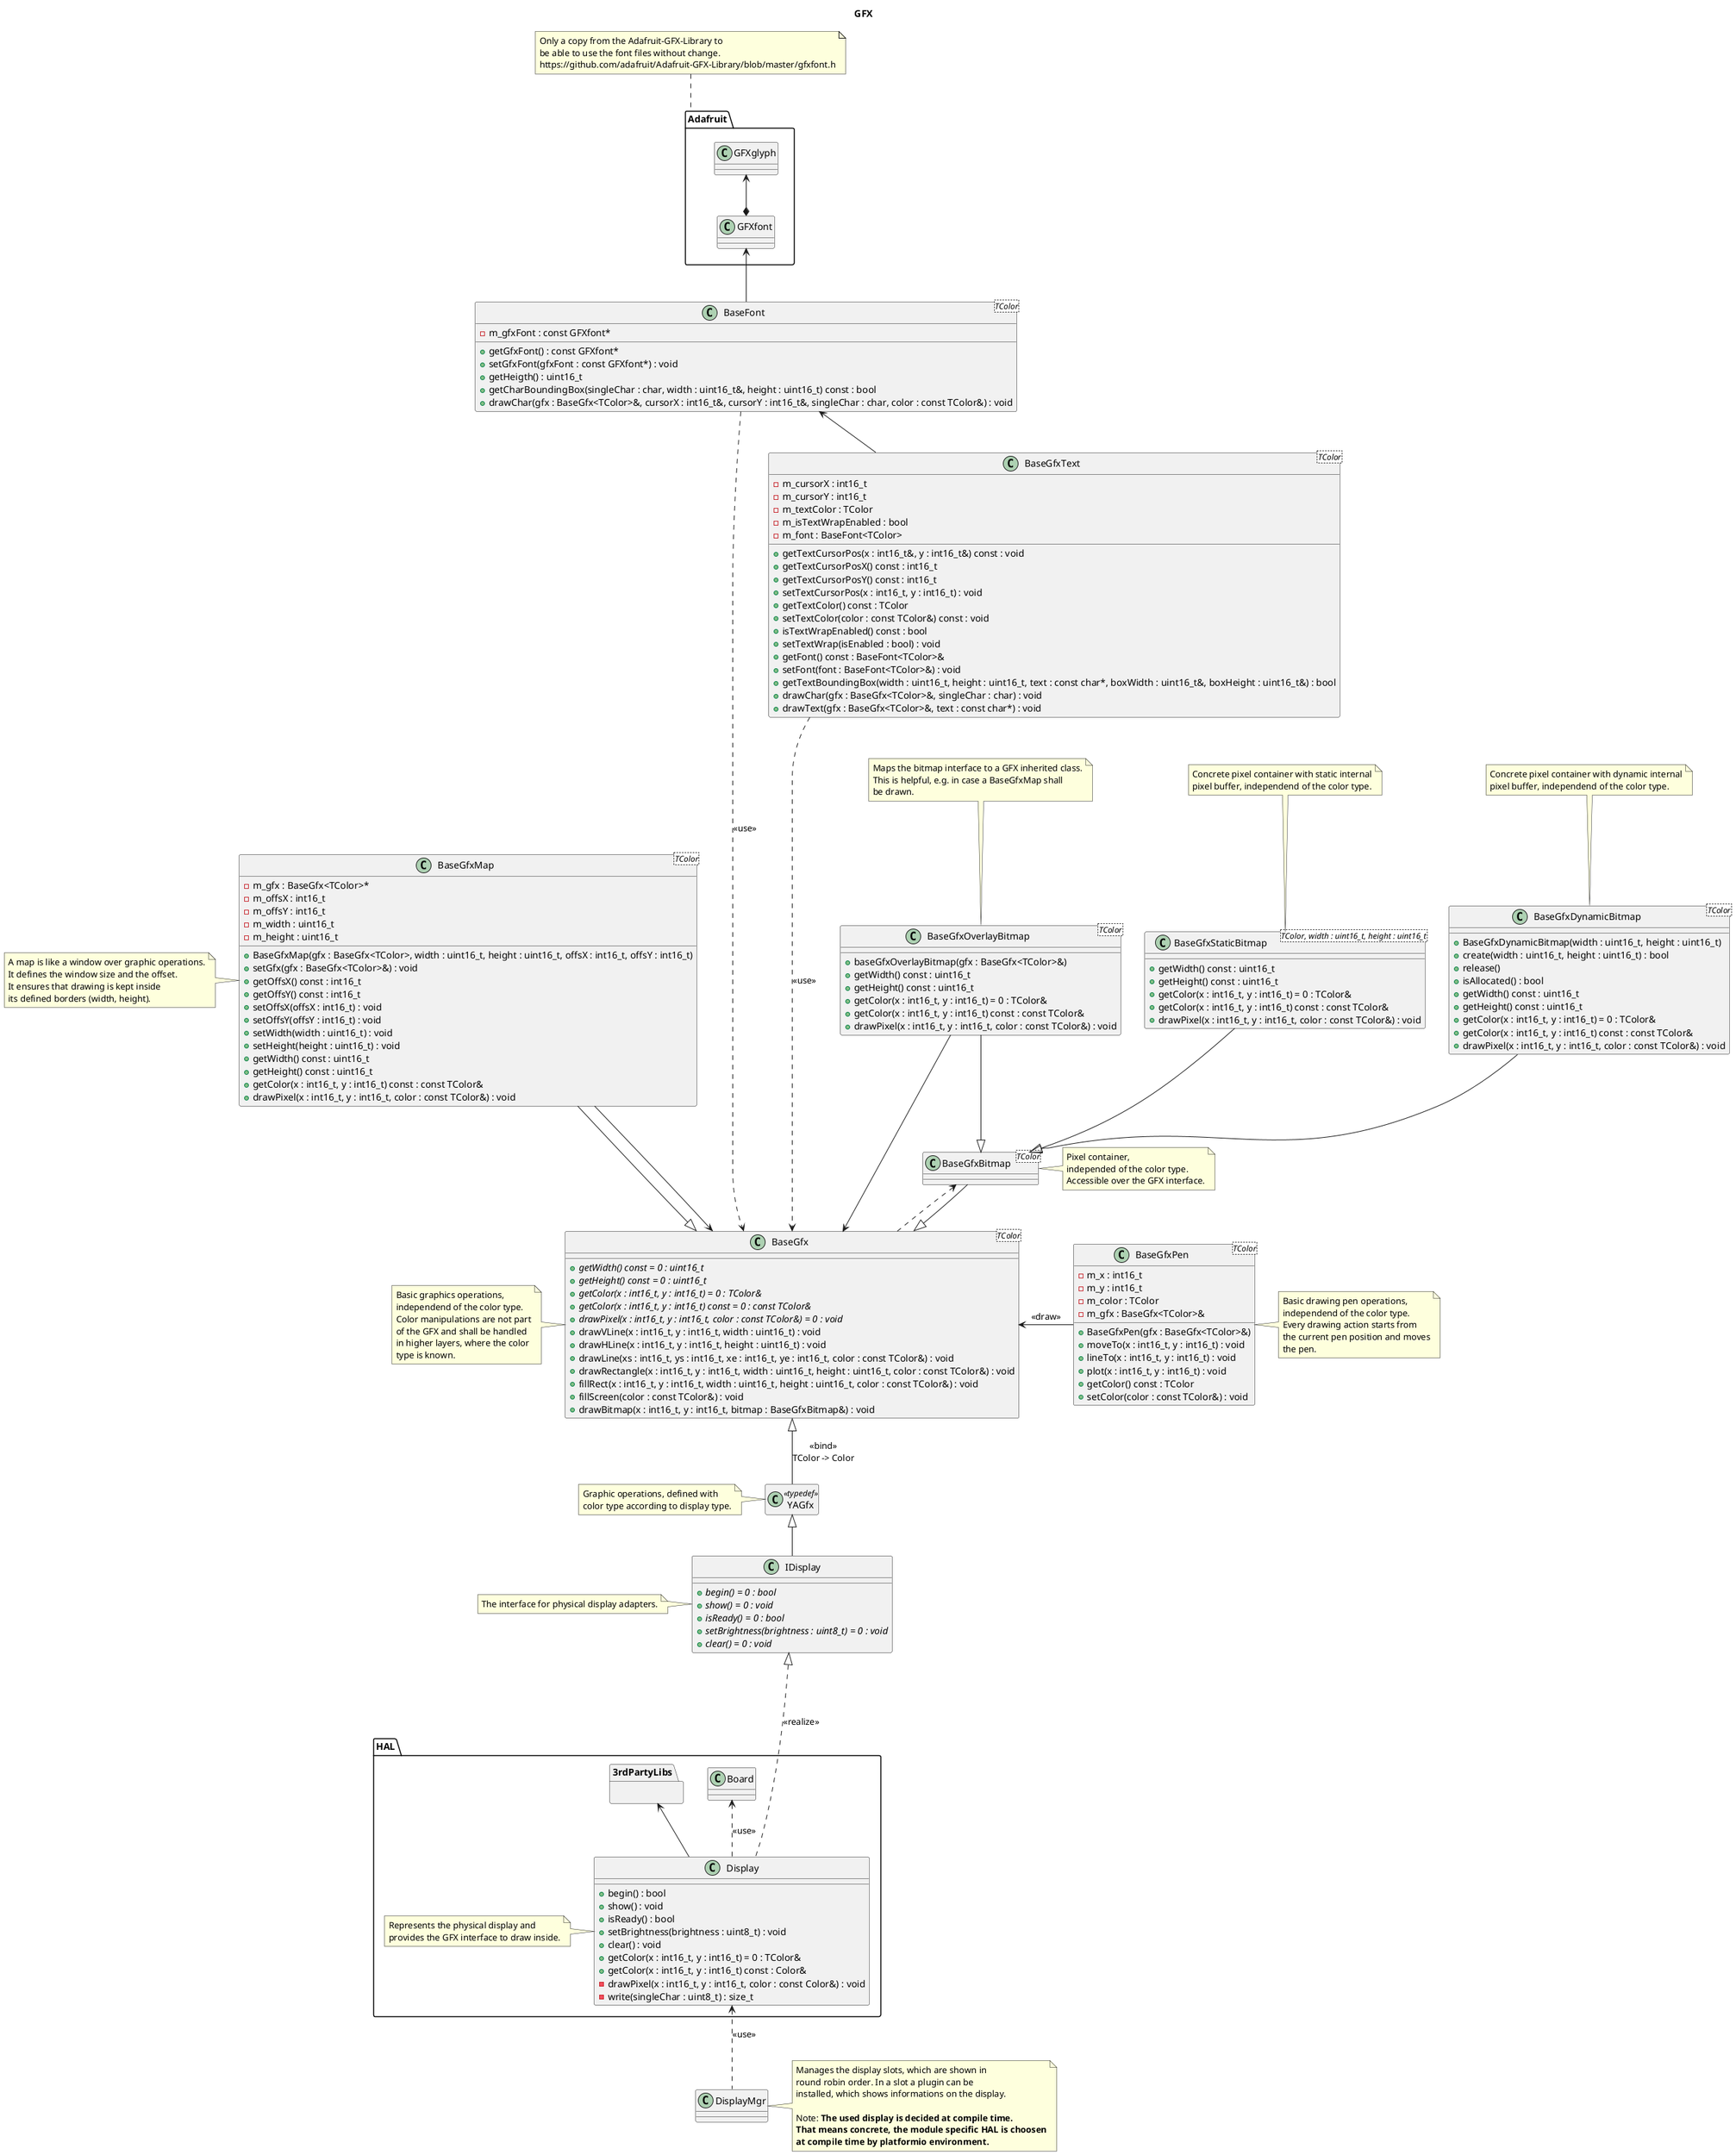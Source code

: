 @startuml

title GFX

package "Adafruit" {

    class "GFXglyph" as gfxGlyph
    class "GFXfont" as gfxFont

    gfxGlyph <--* gfxFont
}

note top of Adafruit
    Only a copy from the Adafruit-GFX-Library to
    be able to use the font files without change.
    https://github.com/adafruit/Adafruit-GFX-Library/blob/master/gfxfont.h
end note

class "BaseGfxBitmap<TColor>" as baseGfxBitmap {
}

note right of baseGfxBitmap
    Pixel container,
    independed of the color type.
    Accessible over the GFX interface.
end note

class "BaseGfxStaticBitmap<TColor, width : uint16_t, height : uint16_t>" as baseGfxStaticBitmap {
    + getWidth() const : uint16_t
    + getHeight() const : uint16_t
    + getColor(x : int16_t, y : int16_t) = 0 : TColor&
    + getColor(x : int16_t, y : int16_t) const : const TColor&
    + drawPixel(x : int16_t, y : int16_t, color : const TColor&) : void
}

note top of baseGfxStaticBitmap
    Concrete pixel container with static internal
    pixel buffer, independend of the color type.
end note

class "BaseGfxDynamicBitmap<TColor>" as baseGfxDynamicBitmap {
    + BaseGfxDynamicBitmap(width : uint16_t, height : uint16_t)
    + create(width : uint16_t, height : uint16_t) : bool
    + release()
    + isAllocated() : bool
    + getWidth() const : uint16_t
    + getHeight() const : uint16_t
    + getColor(x : int16_t, y : int16_t) = 0 : TColor&
    + getColor(x : int16_t, y : int16_t) const : const TColor&
    + drawPixel(x : int16_t, y : int16_t, color : const TColor&) : void
}

note top of baseGfxDynamicBitmap
    Concrete pixel container with dynamic internal
    pixel buffer, independend of the color type.
end note

class "BaseGfxOverlayBitmap<TColor>" as baseGfxOverlayBitmap {
    + baseGfxOverlayBitmap(gfx : BaseGfx<TColor>&)
    + getWidth() const : uint16_t
    + getHeight() const : uint16_t
    + getColor(x : int16_t, y : int16_t) = 0 : TColor&
    + getColor(x : int16_t, y : int16_t) const : const TColor&
    + drawPixel(x : int16_t, y : int16_t, color : const TColor&) : void
}

note top of baseGfxOverlayBitmap
    Maps the bitmap interface to a GFX inherited class.
    This is helpful, e.g. in case a BaseGfxMap shall
    be drawn.
end note

class "BaseGfx<TColor>" as baseGfx {
    + {abstract} getWidth() const = 0 : uint16_t
    + {abstract} getHeight() const = 0 : uint16_t
    + {abstract} getColor(x : int16_t, y : int16_t) = 0 : TColor&
    + {abstract} getColor(x : int16_t, y : int16_t) const = 0 : const TColor&
    + {abstract} drawPixel(x : int16_t, y : int16_t, color : const TColor&) = 0 : void
    + drawVLine(x : int16_t, y : int16_t, width : uint16_t) : void
    + drawHLine(x : int16_t, y : int16_t, height : uint16_t) : void
    + drawLine(xs : int16_t, ys : int16_t, xe : int16_t, ye : int16_t, color : const TColor&) : void
    + drawRectangle(x : int16_t, y : int16_t, width : uint16_t, height : uint16_t, color : const TColor&) : void
    + fillRect(x : int16_t, y : int16_t, width : uint16_t, height : uint16_t, color : const TColor&) : void
    + fillScreen(color : const TColor&) : void
    + drawBitmap(x : int16_t, y : int16_t, bitmap : BaseGfxBitmap&) : void
}

baseGfxBitmap <.. baseGfx
baseGfx <|-- baseGfxBitmap

baseGfxStaticBitmap --|> baseGfxBitmap
baseGfxDynamicBitmap --|> baseGfxBitmap
baseGfxOverlayBitmap --|> baseGfxBitmap

baseGfxOverlayBitmap --> baseGfx

class "BaseGfxMap<TColor>" as baseGfxMap {
    - m_gfx : BaseGfx<TColor>*
    - m_offsX : int16_t
    - m_offsY : int16_t
    - m_width : uint16_t
    - m_height : uint16_t
    + BaseGfxMap(gfx : BaseGfx<TColor>, width : uint16_t, height : uint16_t, offsX : int16_t, offsY : int16_t)
    + setGfx(gfx : BaseGfx<TColor>&) : void
    + getOffsX() const : int16_t
    + getOffsY() const : int16_t
    + setOffsX(offsX : int16_t) : void
    + setOffsY(offsY : int16_t) : void
    + setWidth(width : uint16_t) : void
    + setHeight(height : uint16_t) : void
    + getWidth() const : uint16_t
    + getHeight() const : uint16_t
    + getColor(x : int16_t, y : int16_t) const : const TColor&
    + drawPixel(x : int16_t, y : int16_t, color : const TColor&) : void
}

note left of baseGfxMap
    A map is like a window over graphic operations.
    It defines the window size and the offset.
    It ensures that drawing is kept inside
    its defined borders (width, height).
end note

baseGfxMap ---|> baseGfx
baseGfxMap ---> baseGfx

note left of baseGfx
    Basic graphics operations,
    independend of the color type.
    Color manipulations are not part
    of the GFX and shall be handled
    in higher layers, where the color
    type is known.
end note

class "BaseFont<TColor>" as baseFont {
    - m_gfxFont : const GFXfont*
    + getGfxFont() : const GFXfont*
    + setGfxFont(gfxFont : const GFXfont*) : void
    + getHeigth() : uint16_t
    + getCharBoundingBox(singleChar : char, width : uint16_t&, height : uint16_t) const : bool
    + drawChar(gfx : BaseGfx<TColor>&, cursorX : int16_t&, cursorY : int16_t&, singleChar : char, color : const TColor&) : void
}

class "BaseGfxText<TColor>" as baseGfxText {
    - m_cursorX : int16_t
    - m_cursorY : int16_t
    - m_textColor : TColor
    - m_isTextWrapEnabled : bool
    - m_font : BaseFont<TColor>
    + getTextCursorPos(x : int16_t&, y : int16_t&) const : void
    + getTextCursorPosX() const : int16_t
    + getTextCursorPosY() const : int16_t
    + setTextCursorPos(x : int16_t, y : int16_t) : void
    + getTextColor() const : TColor
    + setTextColor(color : const TColor&) const : void
    + isTextWrapEnabled() const : bool
    + setTextWrap(isEnabled : bool) : void
    + getFont() const : BaseFont<TColor>&
    + setFont(font : BaseFont<TColor>&) : void
    + getTextBoundingBox(width : uint16_t, height : uint16_t, text : const char*, boxWidth : uint16_t&, boxHeight : uint16_t&) : bool
    + drawChar(gfx : BaseGfx<TColor>&, singleChar : char) : void
    + drawText(gfx : BaseGfx<TColor>&, text : const char*) : void
}

gfxFont <-- baseFont
baseFont <-- baseGfxText

baseFont ......> baseGfx: <<use>>
baseGfxText ....> baseGfx: <<use>>

class "BaseGfxPen<TColor>" as baseGfxPen {
    - m_x : int16_t
    - m_y : int16_t
    - m_color : TColor
    - m_gfx : BaseGfx<TColor>&
    + BaseGfxPen(gfx : BaseGfx<TColor>&)
    + moveTo(x : int16_t, y : int16_t) : void
    + lineTo(x : int16_t, y : int16_t) : void
    + plot(x : int16_t, y : int16_t) : void
    + getColor() const : TColor
    + setColor(color : const TColor&) : void
}

note right of baseGfxPen
    Basic drawing pen operations,
    independend of the color type.
    Every drawing action starts from
    the current pen position and moves
    the pen.
end note

baseGfx <- baseGfxPen: <<draw>>

class YAGfx <<typedef>>
hide YAGfx members

note left of YAGfx
    Graphic operations, defined with
    color type according to display type.
end note

baseGfx <|-- YAGfx: <<bind>>\nTColor -> Color

class "IDisplay" as iDisplay {
    + {abstract} begin() = 0 : bool
    + {abstract} show() = 0 : void
    + {abstract} isReady() = 0 : bool
    + {abstract} setBrightness(brightness : uint8_t) = 0 : void
    + {abstract} clear() = 0 : void
}

note left of iDisplay
    The interface for physical display adapters.
end note

YAGfx <|-- iDisplay

package "HAL" {

    class "Board" as board

    package "3rdPartyLibs" as 3rdPartyLibs {
    }

    class "Display" as display {
        + begin() : bool
        + show() : void
        + isReady() : bool
        + setBrightness(brightness : uint8_t) : void
        + clear() : void
        + getColor(x : int16_t, y : int16_t) = 0 : TColor&
        + getColor(x : int16_t, y : int16_t) const : Color&
        - drawPixel(x : int16_t, y : int16_t, color : const Color&) : void
        - write(singleChar : uint8_t) : size_t
    }

    note left of display
        Represents the physical display and
        provides the GFX interface to draw inside.
    end note

    iDisplay <|.... display: <<realize>>
    3rdPartyLibs <-- display
    board <.. display: <<use>>
}

class "DisplayMgr" as displayMgr

note right of displayMgr
    Manages the display slots, which are shown in
    round robin order. In a slot a plugin can be
    installed, which shows informations on the display.

    Note: **The used display is decided at compile time.**
    **That means concrete, the module specific HAL is choosen**
    **at compile time by platformio environment.**
end note

display <.. displayMgr: <<use>>

@enduml